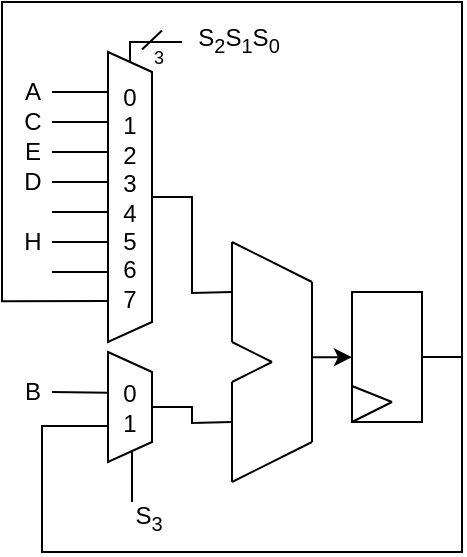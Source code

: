 <mxfile version="22.1.11" type="device" pages="2">
  <diagram name="Pagina-1" id="Jr-wzTEaygCXRyQKF_6q">
    <mxGraphModel dx="1032" dy="1164" grid="1" gridSize="5" guides="1" tooltips="1" connect="1" arrows="1" fold="1" page="0" pageScale="1" pageWidth="1169" pageHeight="827" math="0" shadow="0">
      <root>
        <mxCell id="0" />
        <mxCell id="1" parent="0" />
        <mxCell id="_hSvrLxpq3SHQPdKkPpQ-9" value="" style="group;direction=east;rotation=-90;" parent="1" vertex="1" connectable="0">
          <mxGeometry x="220" y="-120.0" width="120" height="40.0" as="geometry" />
        </mxCell>
        <mxCell id="_hSvrLxpq3SHQPdKkPpQ-2" value="" style="endArrow=none;html=1;rounded=0;curved=1;" parent="_hSvrLxpq3SHQPdKkPpQ-9" edge="1">
          <mxGeometry width="50" height="50" relative="1" as="geometry">
            <mxPoint x="40" y="80" as="sourcePoint" />
            <mxPoint x="40" y="30" as="targetPoint" />
          </mxGeometry>
        </mxCell>
        <mxCell id="_hSvrLxpq3SHQPdKkPpQ-3" value="" style="endArrow=none;html=1;rounded=0;curved=1;" parent="_hSvrLxpq3SHQPdKkPpQ-9" edge="1">
          <mxGeometry width="50" height="50" relative="1" as="geometry">
            <mxPoint x="40" y="30" as="sourcePoint" />
            <mxPoint x="60" y="20" as="targetPoint" />
          </mxGeometry>
        </mxCell>
        <mxCell id="_hSvrLxpq3SHQPdKkPpQ-4" value="" style="endArrow=none;html=1;rounded=0;curved=1;" parent="_hSvrLxpq3SHQPdKkPpQ-9" edge="1">
          <mxGeometry width="50" height="50" relative="1" as="geometry">
            <mxPoint x="60" y="20" as="sourcePoint" />
            <mxPoint x="40" y="10" as="targetPoint" />
          </mxGeometry>
        </mxCell>
        <mxCell id="_hSvrLxpq3SHQPdKkPpQ-5" value="" style="endArrow=none;html=1;rounded=0;curved=1;" parent="_hSvrLxpq3SHQPdKkPpQ-9" edge="1">
          <mxGeometry width="50" height="50" relative="1" as="geometry">
            <mxPoint x="40" y="10" as="sourcePoint" />
            <mxPoint x="40" y="-40" as="targetPoint" />
          </mxGeometry>
        </mxCell>
        <mxCell id="_hSvrLxpq3SHQPdKkPpQ-6" value="" style="endArrow=none;html=1;rounded=0;curved=1;" parent="_hSvrLxpq3SHQPdKkPpQ-9" edge="1">
          <mxGeometry width="50" height="50" relative="1" as="geometry">
            <mxPoint x="80" y="60" as="sourcePoint" />
            <mxPoint x="40" y="80" as="targetPoint" />
          </mxGeometry>
        </mxCell>
        <mxCell id="_hSvrLxpq3SHQPdKkPpQ-7" value="" style="endArrow=none;html=1;rounded=0;curved=1;" parent="_hSvrLxpq3SHQPdKkPpQ-9" edge="1">
          <mxGeometry width="50" height="50" relative="1" as="geometry">
            <mxPoint x="80" y="60" as="sourcePoint" />
            <mxPoint x="80" y="-20" as="targetPoint" />
          </mxGeometry>
        </mxCell>
        <mxCell id="_hSvrLxpq3SHQPdKkPpQ-8" value="" style="endArrow=none;html=1;rounded=0;" parent="_hSvrLxpq3SHQPdKkPpQ-9" edge="1">
          <mxGeometry width="50" height="50" relative="1" as="geometry">
            <mxPoint x="40" y="-40" as="sourcePoint" />
            <mxPoint x="80" y="-20" as="targetPoint" />
            <Array as="points" />
          </mxGeometry>
        </mxCell>
        <mxCell id="_hSvrLxpq3SHQPdKkPpQ-11" style="edgeStyle=orthogonalEdgeStyle;rounded=0;orthogonalLoop=1;jettySize=auto;html=1;exitX=0.5;exitY=1;exitDx=0;exitDy=0;endArrow=none;endFill=0;" parent="1" source="_hSvrLxpq3SHQPdKkPpQ-10" edge="1">
          <mxGeometry relative="1" as="geometry">
            <mxPoint x="260" y="-135" as="targetPoint" />
          </mxGeometry>
        </mxCell>
        <mxCell id="_hSvrLxpq3SHQPdKkPpQ-10" value="0&lt;br&gt;1&lt;div&gt;2&lt;/div&gt;&lt;div&gt;3&lt;/div&gt;&lt;div&gt;4&lt;/div&gt;&lt;div&gt;5&lt;/div&gt;&lt;div&gt;6&lt;/div&gt;&lt;div&gt;7&lt;/div&gt;" style="shape=trapezoid;perimeter=trapezoidPerimeter;whiteSpace=wrap;html=1;fixedSize=1;rotation=0;size=10;direction=north;horizontal=1;flipV=1;flipH=1;" parent="1" vertex="1">
          <mxGeometry x="198" y="-255" width="22" height="145" as="geometry" />
        </mxCell>
        <mxCell id="_hSvrLxpq3SHQPdKkPpQ-13" style="edgeStyle=orthogonalEdgeStyle;rounded=0;orthogonalLoop=1;jettySize=auto;html=1;exitX=0.5;exitY=1;exitDx=0;exitDy=0;startArrow=none;startFill=0;endArrow=none;endFill=0;" parent="1" source="_hSvrLxpq3SHQPdKkPpQ-12" edge="1">
          <mxGeometry relative="1" as="geometry">
            <mxPoint x="260" y="-70" as="targetPoint" />
          </mxGeometry>
        </mxCell>
        <mxCell id="_hSvrLxpq3SHQPdKkPpQ-75" style="edgeStyle=orthogonalEdgeStyle;rounded=0;orthogonalLoop=1;jettySize=auto;html=1;exitX=0;exitY=0.5;exitDx=0;exitDy=0;endArrow=none;endFill=0;" parent="1" source="_hSvrLxpq3SHQPdKkPpQ-12" edge="1">
          <mxGeometry relative="1" as="geometry">
            <mxPoint x="210" y="-30" as="targetPoint" />
            <Array as="points">
              <mxPoint x="210" y="-55" />
              <mxPoint x="210" y="-30" />
            </Array>
          </mxGeometry>
        </mxCell>
        <mxCell id="_hSvrLxpq3SHQPdKkPpQ-12" value="0&lt;div&gt;1&lt;/div&gt;" style="shape=trapezoid;perimeter=trapezoidPerimeter;whiteSpace=wrap;html=1;fixedSize=1;rotation=0;size=10;direction=north;horizontal=1;flipV=1;flipH=1;" parent="1" vertex="1">
          <mxGeometry x="198" y="-105" width="22" height="55" as="geometry" />
        </mxCell>
        <mxCell id="_hSvrLxpq3SHQPdKkPpQ-48" style="edgeStyle=orthogonalEdgeStyle;rounded=0;orthogonalLoop=1;jettySize=auto;html=1;exitX=0;exitY=0.5;exitDx=0;exitDy=0;entryX=0;entryY=0.5;entryDx=0;entryDy=0;" parent="1" target="_hSvrLxpq3SHQPdKkPpQ-37" edge="1">
          <mxGeometry relative="1" as="geometry">
            <mxPoint x="300" y="-102.429" as="sourcePoint" />
          </mxGeometry>
        </mxCell>
        <mxCell id="_hSvrLxpq3SHQPdKkPpQ-37" value="" style="rounded=0;whiteSpace=wrap;html=1;" parent="1" vertex="1">
          <mxGeometry x="320" y="-135" width="35" height="65" as="geometry" />
        </mxCell>
        <mxCell id="_hSvrLxpq3SHQPdKkPpQ-38" value="" style="endArrow=none;html=1;rounded=0;curved=1;" parent="1" edge="1">
          <mxGeometry width="50" height="50" relative="1" as="geometry">
            <mxPoint x="320" y="-70" as="sourcePoint" />
            <mxPoint x="340" y="-80" as="targetPoint" />
          </mxGeometry>
        </mxCell>
        <mxCell id="_hSvrLxpq3SHQPdKkPpQ-39" value="" style="endArrow=none;html=1;rounded=0;curved=1;" parent="1" edge="1">
          <mxGeometry width="50" height="50" relative="1" as="geometry">
            <mxPoint x="320" y="-88" as="sourcePoint" />
            <mxPoint x="340" y="-80" as="targetPoint" />
          </mxGeometry>
        </mxCell>
        <mxCell id="_hSvrLxpq3SHQPdKkPpQ-49" style="edgeStyle=orthogonalEdgeStyle;rounded=0;orthogonalLoop=1;jettySize=auto;html=1;exitX=1;exitY=0.5;exitDx=0;exitDy=0;endArrow=none;endFill=0;" parent="1" source="_hSvrLxpq3SHQPdKkPpQ-37" edge="1">
          <mxGeometry relative="1" as="geometry">
            <Array as="points">
              <mxPoint x="375" y="-102" />
              <mxPoint x="375" y="-5" />
              <mxPoint x="165" y="-5" />
              <mxPoint x="165" y="-68" />
            </Array>
            <mxPoint x="198" y="-68" as="targetPoint" />
          </mxGeometry>
        </mxCell>
        <mxCell id="_hSvrLxpq3SHQPdKkPpQ-51" value="A" style="text;html=1;align=center;verticalAlign=middle;resizable=0;points=[];autosize=1;strokeColor=none;fillColor=none;" parent="1" vertex="1">
          <mxGeometry x="145" y="-250" width="30" height="30" as="geometry" />
        </mxCell>
        <mxCell id="_hSvrLxpq3SHQPdKkPpQ-52" value="C" style="text;html=1;align=center;verticalAlign=middle;resizable=0;points=[];autosize=1;strokeColor=none;fillColor=none;" parent="1" vertex="1">
          <mxGeometry x="145" y="-235" width="30" height="30" as="geometry" />
        </mxCell>
        <mxCell id="_hSvrLxpq3SHQPdKkPpQ-53" value="D" style="text;html=1;align=center;verticalAlign=middle;resizable=0;points=[];autosize=1;strokeColor=none;fillColor=none;" parent="1" vertex="1">
          <mxGeometry x="145" y="-205" width="30" height="30" as="geometry" />
        </mxCell>
        <mxCell id="_hSvrLxpq3SHQPdKkPpQ-54" value="B" style="text;html=1;align=center;verticalAlign=middle;resizable=0;points=[];autosize=1;strokeColor=none;fillColor=none;" parent="1" vertex="1">
          <mxGeometry x="145" y="-100" width="30" height="30" as="geometry" />
        </mxCell>
        <mxCell id="_hSvrLxpq3SHQPdKkPpQ-59" value="" style="endArrow=none;html=1;rounded=0;endSize=6;entryX=0.224;entryY=1.001;entryDx=0;entryDy=0;entryPerimeter=0;strokeWidth=1;endFill=0;" parent="1" edge="1">
          <mxGeometry width="50" height="50" relative="1" as="geometry">
            <mxPoint x="170.02" y="-85" as="sourcePoint" />
            <mxPoint x="197.998" y="-84.68" as="targetPoint" />
          </mxGeometry>
        </mxCell>
        <mxCell id="_hSvrLxpq3SHQPdKkPpQ-63" value="" style="endArrow=none;html=1;rounded=0;endSize=6;entryX=0.224;entryY=1.001;entryDx=0;entryDy=0;entryPerimeter=0;strokeWidth=1;endFill=0;" parent="1" edge="1">
          <mxGeometry width="50" height="50" relative="1" as="geometry">
            <mxPoint x="170" y="-160" as="sourcePoint" />
            <mxPoint x="198" y="-160" as="targetPoint" />
          </mxGeometry>
        </mxCell>
        <mxCell id="_hSvrLxpq3SHQPdKkPpQ-64" value="" style="endArrow=none;html=1;rounded=0;endSize=6;entryX=0.224;entryY=1.001;entryDx=0;entryDy=0;entryPerimeter=0;strokeWidth=1;endFill=0;" parent="1" edge="1">
          <mxGeometry width="50" height="50" relative="1" as="geometry">
            <mxPoint x="170" y="-175" as="sourcePoint" />
            <mxPoint x="198" y="-175" as="targetPoint" />
          </mxGeometry>
        </mxCell>
        <mxCell id="_hSvrLxpq3SHQPdKkPpQ-85" value="S&lt;sub&gt;3&lt;/sub&gt;" style="text;html=1;align=center;verticalAlign=middle;resizable=0;points=[];autosize=1;strokeColor=none;fillColor=none;" parent="1" vertex="1">
          <mxGeometry x="200" y="-40" width="35" height="35" as="geometry" />
        </mxCell>
        <mxCell id="_hSvrLxpq3SHQPdKkPpQ-86" style="edgeStyle=orthogonalEdgeStyle;rounded=0;orthogonalLoop=1;jettySize=auto;html=1;exitX=1;exitY=0.5;exitDx=0;exitDy=0;endArrow=none;endFill=0;" parent="1" source="_hSvrLxpq3SHQPdKkPpQ-10" edge="1">
          <mxGeometry relative="1" as="geometry">
            <mxPoint x="235" y="-260" as="targetPoint" />
            <mxPoint x="209" y="-250" as="sourcePoint" />
            <Array as="points">
              <mxPoint x="209" y="-260" />
            </Array>
          </mxGeometry>
        </mxCell>
        <mxCell id="_hSvrLxpq3SHQPdKkPpQ-87" value="" style="endArrow=none;html=1;rounded=0;" parent="1" edge="1">
          <mxGeometry width="50" height="50" relative="1" as="geometry">
            <mxPoint x="225" y="-265.74" as="sourcePoint" />
            <mxPoint x="215" y="-256.26" as="targetPoint" />
            <Array as="points" />
          </mxGeometry>
        </mxCell>
        <mxCell id="_hSvrLxpq3SHQPdKkPpQ-88" value="3" style="text;html=1;align=center;verticalAlign=middle;resizable=0;points=[];autosize=1;strokeColor=none;fillColor=none;fontSize=9;" parent="1" vertex="1">
          <mxGeometry x="210" y="-265" width="25" height="25" as="geometry" />
        </mxCell>
        <mxCell id="_hSvrLxpq3SHQPdKkPpQ-89" value="S&lt;sub&gt;2&lt;/sub&gt;S&lt;sub&gt;1&lt;/sub&gt;S&lt;sub&gt;0&lt;/sub&gt;" style="text;html=1;align=center;verticalAlign=middle;resizable=0;points=[];autosize=1;strokeColor=none;fillColor=none;" parent="1" vertex="1">
          <mxGeometry x="233" y="-279" width="60" height="35" as="geometry" />
        </mxCell>
        <mxCell id="sriJzLYZE5jfB3tQWlBe-1" value="" style="endArrow=none;html=1;rounded=0;endSize=6;entryX=0.224;entryY=1.001;entryDx=0;entryDy=0;entryPerimeter=0;strokeWidth=1;endFill=0;" parent="1" edge="1">
          <mxGeometry width="50" height="50" relative="1" as="geometry">
            <mxPoint x="170" y="-190" as="sourcePoint" />
            <mxPoint x="198" y="-190" as="targetPoint" />
          </mxGeometry>
        </mxCell>
        <mxCell id="sriJzLYZE5jfB3tQWlBe-2" value="" style="endArrow=none;html=1;rounded=0;endSize=6;entryX=0.224;entryY=1.001;entryDx=0;entryDy=0;entryPerimeter=0;strokeWidth=1;endFill=0;" parent="1" edge="1">
          <mxGeometry width="50" height="50" relative="1" as="geometry">
            <mxPoint x="170" y="-205" as="sourcePoint" />
            <mxPoint x="198" y="-205" as="targetPoint" />
          </mxGeometry>
        </mxCell>
        <mxCell id="sriJzLYZE5jfB3tQWlBe-3" value="" style="endArrow=none;html=1;rounded=0;endSize=6;entryX=0.224;entryY=1.001;entryDx=0;entryDy=0;entryPerimeter=0;strokeWidth=1;endFill=0;" parent="1" edge="1">
          <mxGeometry width="50" height="50" relative="1" as="geometry">
            <mxPoint x="170" y="-220" as="sourcePoint" />
            <mxPoint x="198" y="-220" as="targetPoint" />
          </mxGeometry>
        </mxCell>
        <mxCell id="sriJzLYZE5jfB3tQWlBe-4" value="" style="endArrow=none;html=1;rounded=0;endSize=6;entryX=0.224;entryY=1.001;entryDx=0;entryDy=0;entryPerimeter=0;strokeWidth=1;endFill=0;" parent="1" edge="1">
          <mxGeometry width="50" height="50" relative="1" as="geometry">
            <mxPoint x="170" y="-235" as="sourcePoint" />
            <mxPoint x="198" y="-235" as="targetPoint" />
          </mxGeometry>
        </mxCell>
        <mxCell id="sriJzLYZE5jfB3tQWlBe-5" value="E" style="text;html=1;align=center;verticalAlign=middle;resizable=0;points=[];autosize=1;strokeColor=none;fillColor=none;" parent="1" vertex="1">
          <mxGeometry x="145" y="-220" width="30" height="30" as="geometry" />
        </mxCell>
        <mxCell id="sriJzLYZE5jfB3tQWlBe-6" value="H" style="text;html=1;align=center;verticalAlign=middle;resizable=0;points=[];autosize=1;strokeColor=none;fillColor=none;" parent="1" vertex="1">
          <mxGeometry x="145" y="-175" width="30" height="30" as="geometry" />
        </mxCell>
        <mxCell id="sriJzLYZE5jfB3tQWlBe-7" value="" style="endArrow=none;html=1;rounded=0;endSize=6;entryX=0.224;entryY=1.001;entryDx=0;entryDy=0;entryPerimeter=0;strokeWidth=1;endFill=0;" parent="1" edge="1">
          <mxGeometry width="50" height="50" relative="1" as="geometry">
            <mxPoint x="170" y="-145.0" as="sourcePoint" />
            <mxPoint x="198" y="-145.0" as="targetPoint" />
          </mxGeometry>
        </mxCell>
        <mxCell id="sriJzLYZE5jfB3tQWlBe-10" style="edgeStyle=orthogonalEdgeStyle;rounded=0;orthogonalLoop=1;jettySize=auto;html=1;exitX=1;exitY=0.5;exitDx=0;exitDy=0;entryX=0.859;entryY=1.015;entryDx=0;entryDy=0;entryPerimeter=0;endArrow=none;endFill=0;" parent="1" source="_hSvrLxpq3SHQPdKkPpQ-37" target="_hSvrLxpq3SHQPdKkPpQ-10" edge="1">
          <mxGeometry relative="1" as="geometry">
            <Array as="points">
              <mxPoint x="375" y="-102" />
              <mxPoint x="375" y="-280" />
              <mxPoint x="145" y="-280" />
              <mxPoint x="145" y="-130" />
            </Array>
          </mxGeometry>
        </mxCell>
      </root>
    </mxGraphModel>
  </diagram>
  <diagram id="6HsZFUMV5XoXNbPxUvO9" name="Pagina-2">
    <mxGraphModel dx="1032" dy="2344" grid="1" gridSize="10" guides="1" tooltips="1" connect="1" arrows="1" fold="1" page="1" pageScale="1" pageWidth="1636" pageHeight="1580" math="0" shadow="0">
      <root>
        <mxCell id="0" />
        <mxCell id="1" parent="0" />
        <mxCell id="vKmRowOy_KIIJet_JgJY-1" style="edgeStyle=orthogonalEdgeStyle;rounded=0;orthogonalLoop=1;jettySize=auto;html=1;exitX=0.5;exitY=1;exitDx=0;exitDy=0;entryX=0.5;entryY=0;entryDx=0;entryDy=0;" edge="1" parent="1" source="vKmRowOy_KIIJet_JgJY-2" target="vKmRowOy_KIIJet_JgJY-4">
          <mxGeometry relative="1" as="geometry" />
        </mxCell>
        <mxCell id="vKmRowOy_KIIJet_JgJY-2" value="&lt;font color=&quot;#ff0303&quot;&gt;000, X = A+B&lt;/font&gt;&lt;div&gt;S&lt;sub&gt;2&lt;/sub&gt;S&lt;sub&gt;1&lt;/sub&gt;S&lt;sub&gt;0&lt;/sub&gt; = 000&lt;/div&gt;&lt;div&gt;S&lt;sub&gt;3&lt;/sub&gt; = 0&lt;/div&gt;" style="ellipse;whiteSpace=wrap;html=1;" vertex="1" parent="1">
          <mxGeometry x="560" y="-279" width="135" height="70" as="geometry" />
        </mxCell>
        <mxCell id="vKmRowOy_KIIJet_JgJY-3" value="" style="edgeStyle=orthogonalEdgeStyle;rounded=0;orthogonalLoop=1;jettySize=auto;html=1;" edge="1" parent="1" source="vKmRowOy_KIIJet_JgJY-4" target="vKmRowOy_KIIJet_JgJY-8">
          <mxGeometry relative="1" as="geometry" />
        </mxCell>
        <mxCell id="vKmRowOy_KIIJet_JgJY-4" value="&lt;font color=&quot;#ff0303&quot;&gt;001, X = X+C&lt;/font&gt;&lt;div&gt;S&lt;sub&gt;2&lt;/sub&gt;S&lt;sub&gt;1&lt;/sub&gt;S&lt;sub&gt;0&lt;/sub&gt; = 001&lt;/div&gt;&lt;div&gt;S&lt;sub&gt;3&lt;/sub&gt; = 1&lt;/div&gt;" style="ellipse;whiteSpace=wrap;html=1;" vertex="1" parent="1">
          <mxGeometry x="560" y="-190" width="135" height="70" as="geometry" />
        </mxCell>
        <mxCell id="vKmRowOy_KIIJet_JgJY-5" style="edgeStyle=orthogonalEdgeStyle;rounded=0;orthogonalLoop=1;jettySize=auto;html=1;entryX=0.5;entryY=0;entryDx=0;entryDy=0;" edge="1" parent="1" source="vKmRowOy_KIIJet_JgJY-6" target="vKmRowOy_KIIJet_JgJY-12">
          <mxGeometry relative="1" as="geometry" />
        </mxCell>
        <mxCell id="vKmRowOy_KIIJet_JgJY-6" value="&lt;font color=&quot;#ff0303&quot;&gt;010, X = X+E&lt;/font&gt;&lt;div&gt;S&lt;sub&gt;2&lt;/sub&gt;S&lt;sub&gt;1&lt;/sub&gt;S&lt;sub&gt;0&lt;/sub&gt; = 010&lt;/div&gt;&lt;div&gt;S&lt;sub&gt;3&lt;/sub&gt; = 1&lt;/div&gt;" style="ellipse;whiteSpace=wrap;html=1;" vertex="1" parent="1">
          <mxGeometry x="560" y="-11" width="135" height="70" as="geometry" />
        </mxCell>
        <mxCell id="vKmRowOy_KIIJet_JgJY-7" style="edgeStyle=orthogonalEdgeStyle;rounded=0;orthogonalLoop=1;jettySize=auto;html=1;entryX=0.5;entryY=0;entryDx=0;entryDy=0;" edge="1" parent="1" source="vKmRowOy_KIIJet_JgJY-8" target="vKmRowOy_KIIJet_JgJY-6">
          <mxGeometry relative="1" as="geometry" />
        </mxCell>
        <mxCell id="vKmRowOy_KIIJet_JgJY-8" value="&lt;font color=&quot;#ff0303&quot;&gt;011, X = X+D&lt;/font&gt;&lt;div&gt;S&lt;sub&gt;2&lt;/sub&gt;S&lt;sub&gt;1&lt;/sub&gt;S&lt;sub&gt;0&lt;/sub&gt; = 011&lt;/div&gt;&lt;div&gt;S&lt;sub&gt;3&lt;/sub&gt; = 1&lt;/div&gt;" style="ellipse;whiteSpace=wrap;html=1;" vertex="1" parent="1">
          <mxGeometry x="560" y="-100" width="135" height="70" as="geometry" />
        </mxCell>
        <mxCell id="vKmRowOy_KIIJet_JgJY-9" style="edgeStyle=orthogonalEdgeStyle;rounded=0;orthogonalLoop=1;jettySize=auto;html=1;entryX=0.5;entryY=0;entryDx=0;entryDy=0;" edge="1" parent="1" source="vKmRowOy_KIIJet_JgJY-10" target="vKmRowOy_KIIJet_JgJY-14">
          <mxGeometry relative="1" as="geometry" />
        </mxCell>
        <mxCell id="vKmRowOy_KIIJet_JgJY-10" value="&lt;font color=&quot;#ff0303&quot;&gt;111, X = X+G&lt;/font&gt;&lt;div&gt;S&lt;sub&gt;2&lt;/sub&gt;S&lt;sub&gt;1&lt;/sub&gt;S&lt;sub&gt;0&lt;/sub&gt; = 111&lt;/div&gt;&lt;div&gt;S&lt;sub&gt;3&lt;/sub&gt; = 1&lt;/div&gt;" style="ellipse;whiteSpace=wrap;html=1;" vertex="1" parent="1">
          <mxGeometry x="560" y="174" width="135" height="70" as="geometry" />
        </mxCell>
        <mxCell id="vKmRowOy_KIIJet_JgJY-11" style="edgeStyle=orthogonalEdgeStyle;rounded=0;orthogonalLoop=1;jettySize=auto;html=1;entryX=0.5;entryY=0;entryDx=0;entryDy=0;" edge="1" parent="1" source="vKmRowOy_KIIJet_JgJY-12" target="vKmRowOy_KIIJet_JgJY-10">
          <mxGeometry relative="1" as="geometry" />
        </mxCell>
        <mxCell id="vKmRowOy_KIIJet_JgJY-12" value="&lt;font color=&quot;#ff0303&quot;&gt;110, X = X+F&lt;/font&gt;&lt;div&gt;S&lt;sub&gt;2&lt;/sub&gt;S&lt;sub&gt;1&lt;/sub&gt;S&lt;sub&gt;0&lt;/sub&gt; = 110&lt;/div&gt;&lt;div&gt;S&lt;sub&gt;3&lt;/sub&gt; = 1&lt;/div&gt;" style="ellipse;whiteSpace=wrap;html=1;" vertex="1" parent="1">
          <mxGeometry x="560" y="85" width="135" height="70" as="geometry" />
        </mxCell>
        <mxCell id="vKmRowOy_KIIJet_JgJY-13" style="edgeStyle=orthogonalEdgeStyle;rounded=0;orthogonalLoop=1;jettySize=auto;html=1;exitX=0.5;exitY=1;exitDx=0;exitDy=0;entryX=0.5;entryY=0;entryDx=0;entryDy=0;curved=1;" edge="1" parent="1" source="vKmRowOy_KIIJet_JgJY-14" target="vKmRowOy_KIIJet_JgJY-2">
          <mxGeometry relative="1" as="geometry">
            <Array as="points">
              <mxPoint x="628" y="370" />
              <mxPoint x="515" y="370" />
              <mxPoint x="515" y="-325" />
              <mxPoint x="628" y="-325" />
            </Array>
          </mxGeometry>
        </mxCell>
        <mxCell id="vKmRowOy_KIIJet_JgJY-14" value="&lt;font color=&quot;#ff0303&quot;&gt;101, X = X+H&lt;/font&gt;&lt;div&gt;S&lt;sub&gt;2&lt;/sub&gt;S&lt;sub&gt;1&lt;/sub&gt;S&lt;sub&gt;0&lt;/sub&gt; = 101&lt;/div&gt;&lt;div&gt;S&lt;sub&gt;3&lt;/sub&gt; = 1&lt;/div&gt;" style="ellipse;whiteSpace=wrap;html=1;" vertex="1" parent="1">
          <mxGeometry x="560" y="265" width="135" height="70" as="geometry" />
        </mxCell>
        <mxCell id="vKmRowOy_KIIJet_JgJY-15" style="rounded=0;orthogonalLoop=1;jettySize=auto;html=1;entryX=1;entryY=0;entryDx=0;entryDy=0;" edge="1" parent="1" source="vKmRowOy_KIIJet_JgJY-16" target="vKmRowOy_KIIJet_JgJY-2">
          <mxGeometry relative="1" as="geometry">
            <mxPoint x="675" y="-273" as="targetPoint" />
            <mxPoint x="655" y="-310" as="sourcePoint" />
          </mxGeometry>
        </mxCell>
        <mxCell id="vKmRowOy_KIIJet_JgJY-16" value="RESET" style="text;html=1;align=center;verticalAlign=middle;resizable=0;points=[];autosize=1;strokeColor=none;fillColor=none;" vertex="1" parent="1">
          <mxGeometry x="670" y="-325" width="60" height="30" as="geometry" />
        </mxCell>
      </root>
    </mxGraphModel>
  </diagram>
</mxfile>

